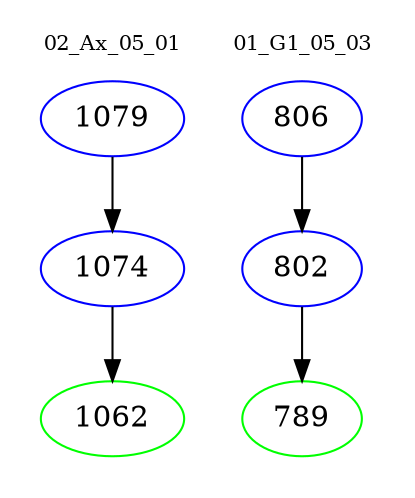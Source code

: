 digraph{
subgraph cluster_0 {
color = white
label = "02_Ax_05_01";
fontsize=10;
T0_1079 [label="1079", color="blue"]
T0_1079 -> T0_1074 [color="black"]
T0_1074 [label="1074", color="blue"]
T0_1074 -> T0_1062 [color="black"]
T0_1062 [label="1062", color="green"]
}
subgraph cluster_1 {
color = white
label = "01_G1_05_03";
fontsize=10;
T1_806 [label="806", color="blue"]
T1_806 -> T1_802 [color="black"]
T1_802 [label="802", color="blue"]
T1_802 -> T1_789 [color="black"]
T1_789 [label="789", color="green"]
}
}
